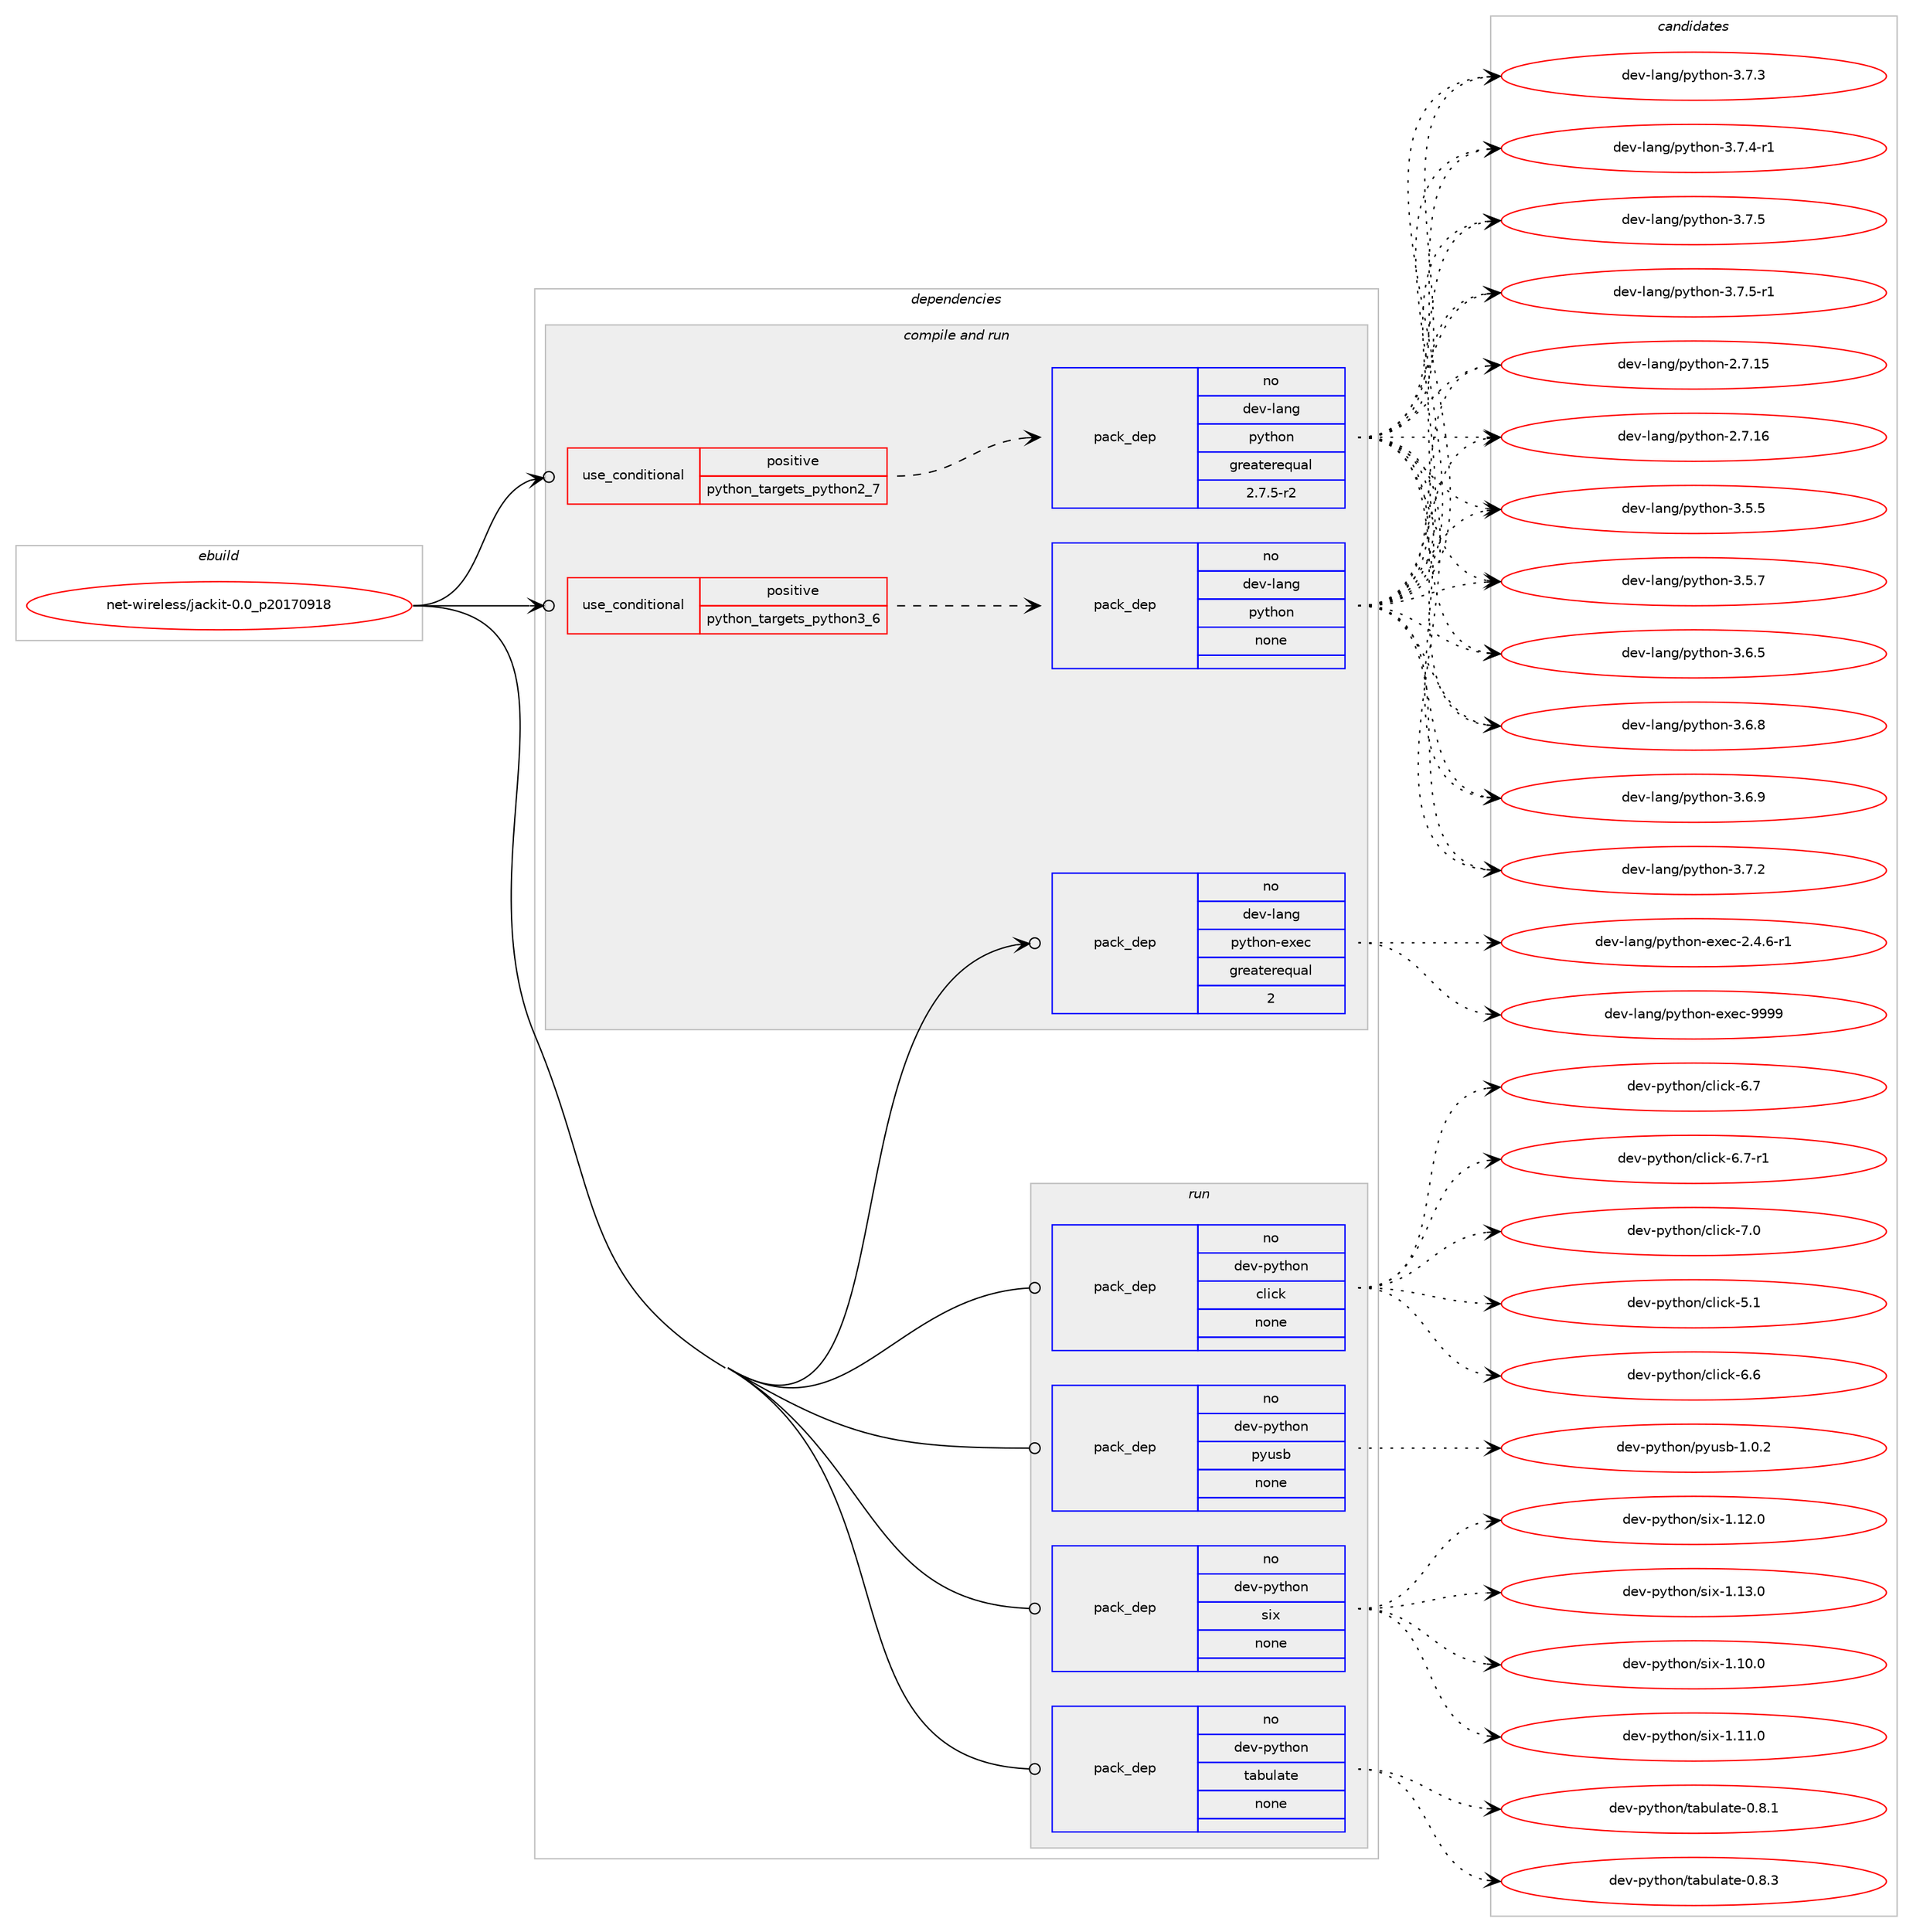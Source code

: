 digraph prolog {

# *************
# Graph options
# *************

newrank=true;
concentrate=true;
compound=true;
graph [rankdir=LR,fontname=Helvetica,fontsize=10,ranksep=1.5];#, ranksep=2.5, nodesep=0.2];
edge  [arrowhead=vee];
node  [fontname=Helvetica,fontsize=10];

# **********
# The ebuild
# **********

subgraph cluster_leftcol {
color=gray;
rank=same;
label=<<i>ebuild</i>>;
id [label="net-wireless/jackit-0.0_p20170918", color=red, width=4, href="../net-wireless/jackit-0.0_p20170918.svg"];
}

# ****************
# The dependencies
# ****************

subgraph cluster_midcol {
color=gray;
label=<<i>dependencies</i>>;
subgraph cluster_compile {
fillcolor="#eeeeee";
style=filled;
label=<<i>compile</i>>;
}
subgraph cluster_compileandrun {
fillcolor="#eeeeee";
style=filled;
label=<<i>compile and run</i>>;
subgraph cond206053 {
dependency844733 [label=<<TABLE BORDER="0" CELLBORDER="1" CELLSPACING="0" CELLPADDING="4"><TR><TD ROWSPAN="3" CELLPADDING="10">use_conditional</TD></TR><TR><TD>positive</TD></TR><TR><TD>python_targets_python2_7</TD></TR></TABLE>>, shape=none, color=red];
subgraph pack623765 {
dependency844734 [label=<<TABLE BORDER="0" CELLBORDER="1" CELLSPACING="0" CELLPADDING="4" WIDTH="220"><TR><TD ROWSPAN="6" CELLPADDING="30">pack_dep</TD></TR><TR><TD WIDTH="110">no</TD></TR><TR><TD>dev-lang</TD></TR><TR><TD>python</TD></TR><TR><TD>greaterequal</TD></TR><TR><TD>2.7.5-r2</TD></TR></TABLE>>, shape=none, color=blue];
}
dependency844733:e -> dependency844734:w [weight=20,style="dashed",arrowhead="vee"];
}
id:e -> dependency844733:w [weight=20,style="solid",arrowhead="odotvee"];
subgraph cond206054 {
dependency844735 [label=<<TABLE BORDER="0" CELLBORDER="1" CELLSPACING="0" CELLPADDING="4"><TR><TD ROWSPAN="3" CELLPADDING="10">use_conditional</TD></TR><TR><TD>positive</TD></TR><TR><TD>python_targets_python3_6</TD></TR></TABLE>>, shape=none, color=red];
subgraph pack623766 {
dependency844736 [label=<<TABLE BORDER="0" CELLBORDER="1" CELLSPACING="0" CELLPADDING="4" WIDTH="220"><TR><TD ROWSPAN="6" CELLPADDING="30">pack_dep</TD></TR><TR><TD WIDTH="110">no</TD></TR><TR><TD>dev-lang</TD></TR><TR><TD>python</TD></TR><TR><TD>none</TD></TR><TR><TD></TD></TR></TABLE>>, shape=none, color=blue];
}
dependency844735:e -> dependency844736:w [weight=20,style="dashed",arrowhead="vee"];
}
id:e -> dependency844735:w [weight=20,style="solid",arrowhead="odotvee"];
subgraph pack623767 {
dependency844737 [label=<<TABLE BORDER="0" CELLBORDER="1" CELLSPACING="0" CELLPADDING="4" WIDTH="220"><TR><TD ROWSPAN="6" CELLPADDING="30">pack_dep</TD></TR><TR><TD WIDTH="110">no</TD></TR><TR><TD>dev-lang</TD></TR><TR><TD>python-exec</TD></TR><TR><TD>greaterequal</TD></TR><TR><TD>2</TD></TR></TABLE>>, shape=none, color=blue];
}
id:e -> dependency844737:w [weight=20,style="solid",arrowhead="odotvee"];
}
subgraph cluster_run {
fillcolor="#eeeeee";
style=filled;
label=<<i>run</i>>;
subgraph pack623768 {
dependency844738 [label=<<TABLE BORDER="0" CELLBORDER="1" CELLSPACING="0" CELLPADDING="4" WIDTH="220"><TR><TD ROWSPAN="6" CELLPADDING="30">pack_dep</TD></TR><TR><TD WIDTH="110">no</TD></TR><TR><TD>dev-python</TD></TR><TR><TD>click</TD></TR><TR><TD>none</TD></TR><TR><TD></TD></TR></TABLE>>, shape=none, color=blue];
}
id:e -> dependency844738:w [weight=20,style="solid",arrowhead="odot"];
subgraph pack623769 {
dependency844739 [label=<<TABLE BORDER="0" CELLBORDER="1" CELLSPACING="0" CELLPADDING="4" WIDTH="220"><TR><TD ROWSPAN="6" CELLPADDING="30">pack_dep</TD></TR><TR><TD WIDTH="110">no</TD></TR><TR><TD>dev-python</TD></TR><TR><TD>pyusb</TD></TR><TR><TD>none</TD></TR><TR><TD></TD></TR></TABLE>>, shape=none, color=blue];
}
id:e -> dependency844739:w [weight=20,style="solid",arrowhead="odot"];
subgraph pack623770 {
dependency844740 [label=<<TABLE BORDER="0" CELLBORDER="1" CELLSPACING="0" CELLPADDING="4" WIDTH="220"><TR><TD ROWSPAN="6" CELLPADDING="30">pack_dep</TD></TR><TR><TD WIDTH="110">no</TD></TR><TR><TD>dev-python</TD></TR><TR><TD>six</TD></TR><TR><TD>none</TD></TR><TR><TD></TD></TR></TABLE>>, shape=none, color=blue];
}
id:e -> dependency844740:w [weight=20,style="solid",arrowhead="odot"];
subgraph pack623771 {
dependency844741 [label=<<TABLE BORDER="0" CELLBORDER="1" CELLSPACING="0" CELLPADDING="4" WIDTH="220"><TR><TD ROWSPAN="6" CELLPADDING="30">pack_dep</TD></TR><TR><TD WIDTH="110">no</TD></TR><TR><TD>dev-python</TD></TR><TR><TD>tabulate</TD></TR><TR><TD>none</TD></TR><TR><TD></TD></TR></TABLE>>, shape=none, color=blue];
}
id:e -> dependency844741:w [weight=20,style="solid",arrowhead="odot"];
}
}

# **************
# The candidates
# **************

subgraph cluster_choices {
rank=same;
color=gray;
label=<<i>candidates</i>>;

subgraph choice623765 {
color=black;
nodesep=1;
choice10010111845108971101034711212111610411111045504655464953 [label="dev-lang/python-2.7.15", color=red, width=4,href="../dev-lang/python-2.7.15.svg"];
choice10010111845108971101034711212111610411111045504655464954 [label="dev-lang/python-2.7.16", color=red, width=4,href="../dev-lang/python-2.7.16.svg"];
choice100101118451089711010347112121116104111110455146534653 [label="dev-lang/python-3.5.5", color=red, width=4,href="../dev-lang/python-3.5.5.svg"];
choice100101118451089711010347112121116104111110455146534655 [label="dev-lang/python-3.5.7", color=red, width=4,href="../dev-lang/python-3.5.7.svg"];
choice100101118451089711010347112121116104111110455146544653 [label="dev-lang/python-3.6.5", color=red, width=4,href="../dev-lang/python-3.6.5.svg"];
choice100101118451089711010347112121116104111110455146544656 [label="dev-lang/python-3.6.8", color=red, width=4,href="../dev-lang/python-3.6.8.svg"];
choice100101118451089711010347112121116104111110455146544657 [label="dev-lang/python-3.6.9", color=red, width=4,href="../dev-lang/python-3.6.9.svg"];
choice100101118451089711010347112121116104111110455146554650 [label="dev-lang/python-3.7.2", color=red, width=4,href="../dev-lang/python-3.7.2.svg"];
choice100101118451089711010347112121116104111110455146554651 [label="dev-lang/python-3.7.3", color=red, width=4,href="../dev-lang/python-3.7.3.svg"];
choice1001011184510897110103471121211161041111104551465546524511449 [label="dev-lang/python-3.7.4-r1", color=red, width=4,href="../dev-lang/python-3.7.4-r1.svg"];
choice100101118451089711010347112121116104111110455146554653 [label="dev-lang/python-3.7.5", color=red, width=4,href="../dev-lang/python-3.7.5.svg"];
choice1001011184510897110103471121211161041111104551465546534511449 [label="dev-lang/python-3.7.5-r1", color=red, width=4,href="../dev-lang/python-3.7.5-r1.svg"];
dependency844734:e -> choice10010111845108971101034711212111610411111045504655464953:w [style=dotted,weight="100"];
dependency844734:e -> choice10010111845108971101034711212111610411111045504655464954:w [style=dotted,weight="100"];
dependency844734:e -> choice100101118451089711010347112121116104111110455146534653:w [style=dotted,weight="100"];
dependency844734:e -> choice100101118451089711010347112121116104111110455146534655:w [style=dotted,weight="100"];
dependency844734:e -> choice100101118451089711010347112121116104111110455146544653:w [style=dotted,weight="100"];
dependency844734:e -> choice100101118451089711010347112121116104111110455146544656:w [style=dotted,weight="100"];
dependency844734:e -> choice100101118451089711010347112121116104111110455146544657:w [style=dotted,weight="100"];
dependency844734:e -> choice100101118451089711010347112121116104111110455146554650:w [style=dotted,weight="100"];
dependency844734:e -> choice100101118451089711010347112121116104111110455146554651:w [style=dotted,weight="100"];
dependency844734:e -> choice1001011184510897110103471121211161041111104551465546524511449:w [style=dotted,weight="100"];
dependency844734:e -> choice100101118451089711010347112121116104111110455146554653:w [style=dotted,weight="100"];
dependency844734:e -> choice1001011184510897110103471121211161041111104551465546534511449:w [style=dotted,weight="100"];
}
subgraph choice623766 {
color=black;
nodesep=1;
choice10010111845108971101034711212111610411111045504655464953 [label="dev-lang/python-2.7.15", color=red, width=4,href="../dev-lang/python-2.7.15.svg"];
choice10010111845108971101034711212111610411111045504655464954 [label="dev-lang/python-2.7.16", color=red, width=4,href="../dev-lang/python-2.7.16.svg"];
choice100101118451089711010347112121116104111110455146534653 [label="dev-lang/python-3.5.5", color=red, width=4,href="../dev-lang/python-3.5.5.svg"];
choice100101118451089711010347112121116104111110455146534655 [label="dev-lang/python-3.5.7", color=red, width=4,href="../dev-lang/python-3.5.7.svg"];
choice100101118451089711010347112121116104111110455146544653 [label="dev-lang/python-3.6.5", color=red, width=4,href="../dev-lang/python-3.6.5.svg"];
choice100101118451089711010347112121116104111110455146544656 [label="dev-lang/python-3.6.8", color=red, width=4,href="../dev-lang/python-3.6.8.svg"];
choice100101118451089711010347112121116104111110455146544657 [label="dev-lang/python-3.6.9", color=red, width=4,href="../dev-lang/python-3.6.9.svg"];
choice100101118451089711010347112121116104111110455146554650 [label="dev-lang/python-3.7.2", color=red, width=4,href="../dev-lang/python-3.7.2.svg"];
choice100101118451089711010347112121116104111110455146554651 [label="dev-lang/python-3.7.3", color=red, width=4,href="../dev-lang/python-3.7.3.svg"];
choice1001011184510897110103471121211161041111104551465546524511449 [label="dev-lang/python-3.7.4-r1", color=red, width=4,href="../dev-lang/python-3.7.4-r1.svg"];
choice100101118451089711010347112121116104111110455146554653 [label="dev-lang/python-3.7.5", color=red, width=4,href="../dev-lang/python-3.7.5.svg"];
choice1001011184510897110103471121211161041111104551465546534511449 [label="dev-lang/python-3.7.5-r1", color=red, width=4,href="../dev-lang/python-3.7.5-r1.svg"];
dependency844736:e -> choice10010111845108971101034711212111610411111045504655464953:w [style=dotted,weight="100"];
dependency844736:e -> choice10010111845108971101034711212111610411111045504655464954:w [style=dotted,weight="100"];
dependency844736:e -> choice100101118451089711010347112121116104111110455146534653:w [style=dotted,weight="100"];
dependency844736:e -> choice100101118451089711010347112121116104111110455146534655:w [style=dotted,weight="100"];
dependency844736:e -> choice100101118451089711010347112121116104111110455146544653:w [style=dotted,weight="100"];
dependency844736:e -> choice100101118451089711010347112121116104111110455146544656:w [style=dotted,weight="100"];
dependency844736:e -> choice100101118451089711010347112121116104111110455146544657:w [style=dotted,weight="100"];
dependency844736:e -> choice100101118451089711010347112121116104111110455146554650:w [style=dotted,weight="100"];
dependency844736:e -> choice100101118451089711010347112121116104111110455146554651:w [style=dotted,weight="100"];
dependency844736:e -> choice1001011184510897110103471121211161041111104551465546524511449:w [style=dotted,weight="100"];
dependency844736:e -> choice100101118451089711010347112121116104111110455146554653:w [style=dotted,weight="100"];
dependency844736:e -> choice1001011184510897110103471121211161041111104551465546534511449:w [style=dotted,weight="100"];
}
subgraph choice623767 {
color=black;
nodesep=1;
choice10010111845108971101034711212111610411111045101120101994550465246544511449 [label="dev-lang/python-exec-2.4.6-r1", color=red, width=4,href="../dev-lang/python-exec-2.4.6-r1.svg"];
choice10010111845108971101034711212111610411111045101120101994557575757 [label="dev-lang/python-exec-9999", color=red, width=4,href="../dev-lang/python-exec-9999.svg"];
dependency844737:e -> choice10010111845108971101034711212111610411111045101120101994550465246544511449:w [style=dotted,weight="100"];
dependency844737:e -> choice10010111845108971101034711212111610411111045101120101994557575757:w [style=dotted,weight="100"];
}
subgraph choice623768 {
color=black;
nodesep=1;
choice1001011184511212111610411111047991081059910745534649 [label="dev-python/click-5.1", color=red, width=4,href="../dev-python/click-5.1.svg"];
choice1001011184511212111610411111047991081059910745544654 [label="dev-python/click-6.6", color=red, width=4,href="../dev-python/click-6.6.svg"];
choice1001011184511212111610411111047991081059910745544655 [label="dev-python/click-6.7", color=red, width=4,href="../dev-python/click-6.7.svg"];
choice10010111845112121116104111110479910810599107455446554511449 [label="dev-python/click-6.7-r1", color=red, width=4,href="../dev-python/click-6.7-r1.svg"];
choice1001011184511212111610411111047991081059910745554648 [label="dev-python/click-7.0", color=red, width=4,href="../dev-python/click-7.0.svg"];
dependency844738:e -> choice1001011184511212111610411111047991081059910745534649:w [style=dotted,weight="100"];
dependency844738:e -> choice1001011184511212111610411111047991081059910745544654:w [style=dotted,weight="100"];
dependency844738:e -> choice1001011184511212111610411111047991081059910745544655:w [style=dotted,weight="100"];
dependency844738:e -> choice10010111845112121116104111110479910810599107455446554511449:w [style=dotted,weight="100"];
dependency844738:e -> choice1001011184511212111610411111047991081059910745554648:w [style=dotted,weight="100"];
}
subgraph choice623769 {
color=black;
nodesep=1;
choice100101118451121211161041111104711212111711598454946484650 [label="dev-python/pyusb-1.0.2", color=red, width=4,href="../dev-python/pyusb-1.0.2.svg"];
dependency844739:e -> choice100101118451121211161041111104711212111711598454946484650:w [style=dotted,weight="100"];
}
subgraph choice623770 {
color=black;
nodesep=1;
choice100101118451121211161041111104711510512045494649484648 [label="dev-python/six-1.10.0", color=red, width=4,href="../dev-python/six-1.10.0.svg"];
choice100101118451121211161041111104711510512045494649494648 [label="dev-python/six-1.11.0", color=red, width=4,href="../dev-python/six-1.11.0.svg"];
choice100101118451121211161041111104711510512045494649504648 [label="dev-python/six-1.12.0", color=red, width=4,href="../dev-python/six-1.12.0.svg"];
choice100101118451121211161041111104711510512045494649514648 [label="dev-python/six-1.13.0", color=red, width=4,href="../dev-python/six-1.13.0.svg"];
dependency844740:e -> choice100101118451121211161041111104711510512045494649484648:w [style=dotted,weight="100"];
dependency844740:e -> choice100101118451121211161041111104711510512045494649494648:w [style=dotted,weight="100"];
dependency844740:e -> choice100101118451121211161041111104711510512045494649504648:w [style=dotted,weight="100"];
dependency844740:e -> choice100101118451121211161041111104711510512045494649514648:w [style=dotted,weight="100"];
}
subgraph choice623771 {
color=black;
nodesep=1;
choice1001011184511212111610411111047116979811710897116101454846564649 [label="dev-python/tabulate-0.8.1", color=red, width=4,href="../dev-python/tabulate-0.8.1.svg"];
choice1001011184511212111610411111047116979811710897116101454846564651 [label="dev-python/tabulate-0.8.3", color=red, width=4,href="../dev-python/tabulate-0.8.3.svg"];
dependency844741:e -> choice1001011184511212111610411111047116979811710897116101454846564649:w [style=dotted,weight="100"];
dependency844741:e -> choice1001011184511212111610411111047116979811710897116101454846564651:w [style=dotted,weight="100"];
}
}

}
